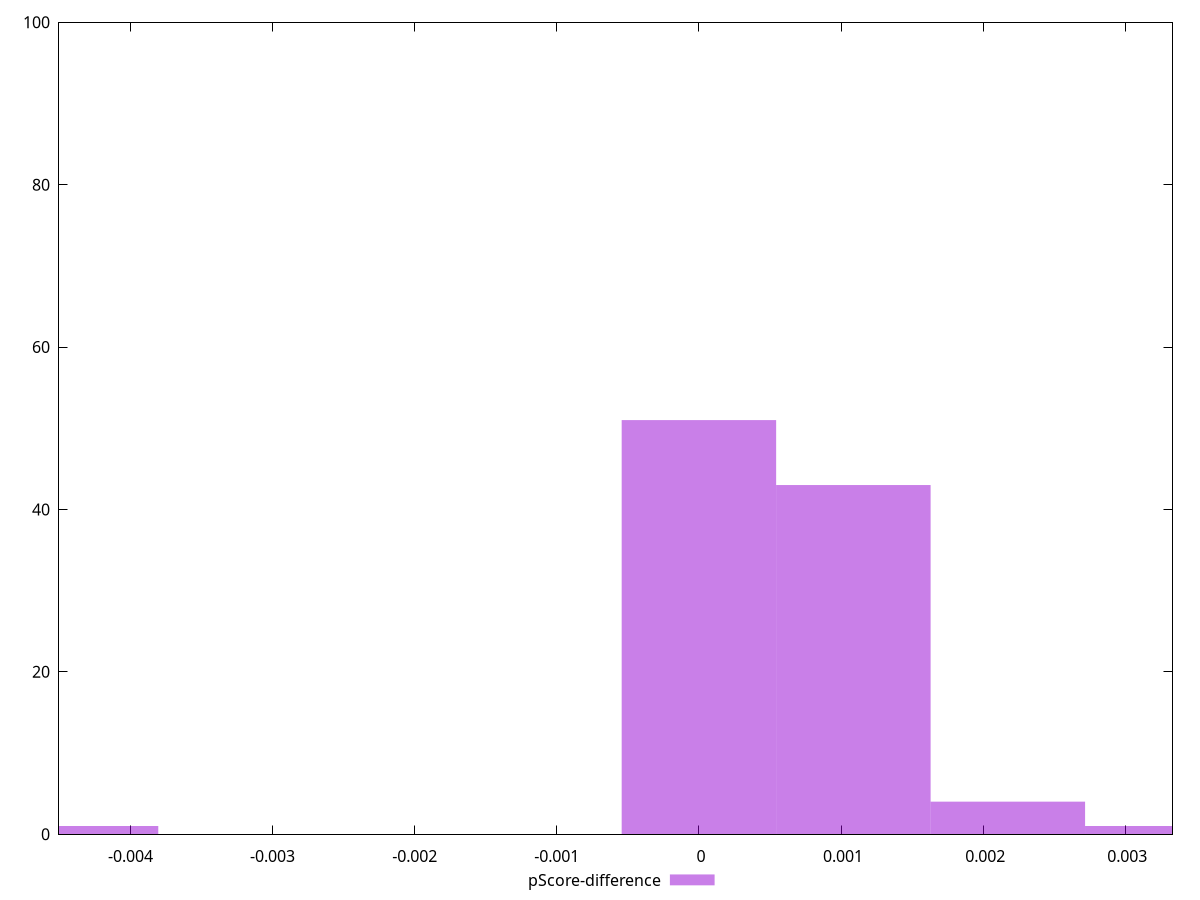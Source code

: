 reset

$pScoreDifference <<EOF
0 51
0.0010869462287168789 43
0.0032608386861506366 1
-0.0043477849148675154 1
0.0021738924574337577 4
EOF

set key outside below
set boxwidth 0.0010869462287168789
set xrange [-0.004502897459875357:0.003332535151899352]
set yrange [0:100]
set trange [0:100]
set style fill transparent solid 0.5 noborder
set terminal svg size 640, 490 enhanced background rgb 'white'
set output "report_00025_2021-02-22T21:38:55.199Z/largest-contentful-paint/samples/pages/pScore-difference/histogram.svg"

plot $pScoreDifference title "pScore-difference" with boxes

reset

